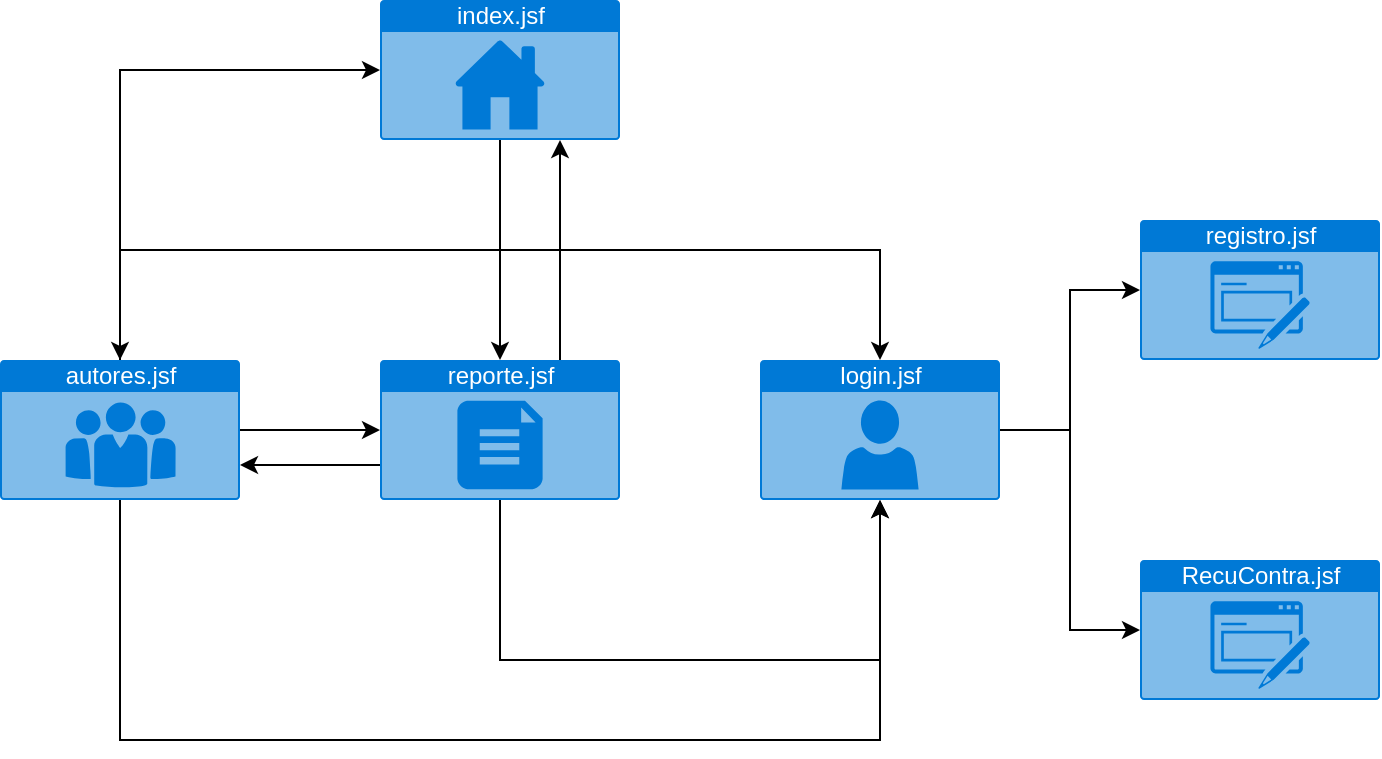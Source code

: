 <mxfile version="14.5.4" type="github">
  <diagram id="slKkDAH2nA_gxa5EpRuj" name="invitado">
    <mxGraphModel dx="866" dy="522" grid="1" gridSize="10" guides="1" tooltips="1" connect="1" arrows="1" fold="1" page="1" pageScale="1" pageWidth="827" pageHeight="1169" math="0" shadow="0">
      <root>
        <mxCell id="0" />
        <mxCell id="1" parent="0" />
        <mxCell id="r5AlwJAiXxnHD5-CUrwC-1" style="edgeStyle=orthogonalEdgeStyle;rounded=0;orthogonalLoop=1;jettySize=auto;html=1;exitX=0.5;exitY=1;exitDx=0;exitDy=0;exitPerimeter=0;entryX=0.5;entryY=0;entryDx=0;entryDy=0;entryPerimeter=0;" parent="1" source="r5AlwJAiXxnHD5-CUrwC-4" target="r5AlwJAiXxnHD5-CUrwC-13" edge="1">
          <mxGeometry relative="1" as="geometry" />
        </mxCell>
        <mxCell id="r5AlwJAiXxnHD5-CUrwC-2" style="edgeStyle=orthogonalEdgeStyle;rounded=0;orthogonalLoop=1;jettySize=auto;html=1;exitX=0.5;exitY=1;exitDx=0;exitDy=0;exitPerimeter=0;" parent="1" source="r5AlwJAiXxnHD5-CUrwC-4" target="r5AlwJAiXxnHD5-CUrwC-9" edge="1">
          <mxGeometry relative="1" as="geometry" />
        </mxCell>
        <mxCell id="r5AlwJAiXxnHD5-CUrwC-3" style="edgeStyle=orthogonalEdgeStyle;rounded=0;orthogonalLoop=1;jettySize=auto;html=1;exitX=0.5;exitY=1;exitDx=0;exitDy=0;exitPerimeter=0;" parent="1" source="r5AlwJAiXxnHD5-CUrwC-4" target="r5AlwJAiXxnHD5-CUrwC-5" edge="1">
          <mxGeometry relative="1" as="geometry" />
        </mxCell>
        <mxCell id="r5AlwJAiXxnHD5-CUrwC-4" value="index.jsf" style="html=1;strokeColor=none;fillColor=#0079D6;labelPosition=center;verticalLabelPosition=middle;verticalAlign=top;align=center;fontSize=12;outlineConnect=0;spacingTop=-6;fontColor=#FFFFFF;shape=mxgraph.sitemap.home;" parent="1" vertex="1">
          <mxGeometry x="250" y="60" width="120" height="70" as="geometry" />
        </mxCell>
        <mxCell id="ZIqaS8-U01cKpPwVh8nm-5" style="edgeStyle=orthogonalEdgeStyle;rounded=0;orthogonalLoop=1;jettySize=auto;html=1;entryX=0;entryY=0.5;entryDx=0;entryDy=0;entryPerimeter=0;" edge="1" parent="1" source="r5AlwJAiXxnHD5-CUrwC-5" target="ZIqaS8-U01cKpPwVh8nm-2">
          <mxGeometry relative="1" as="geometry" />
        </mxCell>
        <mxCell id="ZIqaS8-U01cKpPwVh8nm-6" style="edgeStyle=orthogonalEdgeStyle;rounded=0;orthogonalLoop=1;jettySize=auto;html=1;exitX=1;exitY=0.5;exitDx=0;exitDy=0;exitPerimeter=0;entryX=0;entryY=0.5;entryDx=0;entryDy=0;entryPerimeter=0;" edge="1" parent="1" source="r5AlwJAiXxnHD5-CUrwC-5" target="ZIqaS8-U01cKpPwVh8nm-4">
          <mxGeometry relative="1" as="geometry">
            <mxPoint x="600" y="380" as="targetPoint" />
          </mxGeometry>
        </mxCell>
        <mxCell id="r5AlwJAiXxnHD5-CUrwC-5" value="login.jsf&lt;br&gt;" style="html=1;strokeColor=none;fillColor=#0079D6;labelPosition=center;verticalLabelPosition=middle;verticalAlign=top;align=center;fontSize=12;outlineConnect=0;spacingTop=-6;fontColor=#FFFFFF;shape=mxgraph.sitemap.profile;" parent="1" vertex="1">
          <mxGeometry x="440" y="240" width="120" height="70" as="geometry" />
        </mxCell>
        <mxCell id="r5AlwJAiXxnHD5-CUrwC-6" style="edgeStyle=orthogonalEdgeStyle;rounded=0;orthogonalLoop=1;jettySize=auto;html=1;exitX=0.5;exitY=1;exitDx=0;exitDy=0;exitPerimeter=0;" parent="1" source="r5AlwJAiXxnHD5-CUrwC-9" edge="1">
          <mxGeometry relative="1" as="geometry">
            <mxPoint x="500" y="310" as="targetPoint" />
            <Array as="points">
              <mxPoint x="310" y="390" />
              <mxPoint x="500" y="390" />
            </Array>
          </mxGeometry>
        </mxCell>
        <mxCell id="r5AlwJAiXxnHD5-CUrwC-7" style="edgeStyle=orthogonalEdgeStyle;rounded=0;orthogonalLoop=1;jettySize=auto;html=1;exitX=0;exitY=0.75;exitDx=0;exitDy=0;exitPerimeter=0;entryX=1;entryY=0.75;entryDx=0;entryDy=0;entryPerimeter=0;" parent="1" source="r5AlwJAiXxnHD5-CUrwC-9" target="r5AlwJAiXxnHD5-CUrwC-13" edge="1">
          <mxGeometry relative="1" as="geometry" />
        </mxCell>
        <mxCell id="r5AlwJAiXxnHD5-CUrwC-8" style="edgeStyle=orthogonalEdgeStyle;rounded=0;orthogonalLoop=1;jettySize=auto;html=1;exitX=0.75;exitY=0;exitDx=0;exitDy=0;exitPerimeter=0;entryX=0.75;entryY=1;entryDx=0;entryDy=0;entryPerimeter=0;" parent="1" source="r5AlwJAiXxnHD5-CUrwC-9" target="r5AlwJAiXxnHD5-CUrwC-4" edge="1">
          <mxGeometry relative="1" as="geometry" />
        </mxCell>
        <mxCell id="r5AlwJAiXxnHD5-CUrwC-9" value="reporte.jsf" style="html=1;strokeColor=none;fillColor=#0079D6;labelPosition=center;verticalLabelPosition=middle;verticalAlign=top;align=center;fontSize=12;outlineConnect=0;spacingTop=-6;fontColor=#FFFFFF;shape=mxgraph.sitemap.document;" parent="1" vertex="1">
          <mxGeometry x="250" y="240" width="120" height="70" as="geometry" />
        </mxCell>
        <mxCell id="r5AlwJAiXxnHD5-CUrwC-10" style="edgeStyle=orthogonalEdgeStyle;rounded=0;orthogonalLoop=1;jettySize=auto;html=1;exitX=0.5;exitY=1;exitDx=0;exitDy=0;exitPerimeter=0;entryX=0.5;entryY=1;entryDx=0;entryDy=0;entryPerimeter=0;" parent="1" source="r5AlwJAiXxnHD5-CUrwC-13" target="r5AlwJAiXxnHD5-CUrwC-5" edge="1">
          <mxGeometry relative="1" as="geometry">
            <Array as="points">
              <mxPoint x="120" y="430" />
              <mxPoint x="500" y="430" />
            </Array>
          </mxGeometry>
        </mxCell>
        <mxCell id="r5AlwJAiXxnHD5-CUrwC-11" style="edgeStyle=orthogonalEdgeStyle;rounded=0;orthogonalLoop=1;jettySize=auto;html=1;exitX=1;exitY=0.5;exitDx=0;exitDy=0;exitPerimeter=0;entryX=0;entryY=0.5;entryDx=0;entryDy=0;entryPerimeter=0;" parent="1" source="r5AlwJAiXxnHD5-CUrwC-13" target="r5AlwJAiXxnHD5-CUrwC-9" edge="1">
          <mxGeometry relative="1" as="geometry" />
        </mxCell>
        <mxCell id="r5AlwJAiXxnHD5-CUrwC-12" style="edgeStyle=orthogonalEdgeStyle;rounded=0;orthogonalLoop=1;jettySize=auto;html=1;exitX=0.5;exitY=0;exitDx=0;exitDy=0;exitPerimeter=0;entryX=0;entryY=0.5;entryDx=0;entryDy=0;entryPerimeter=0;" parent="1" source="r5AlwJAiXxnHD5-CUrwC-13" target="r5AlwJAiXxnHD5-CUrwC-4" edge="1">
          <mxGeometry relative="1" as="geometry" />
        </mxCell>
        <mxCell id="r5AlwJAiXxnHD5-CUrwC-13" value="autores.jsf" style="html=1;strokeColor=none;fillColor=#0079D6;labelPosition=center;verticalLabelPosition=middle;verticalAlign=top;align=center;fontSize=12;outlineConnect=0;spacingTop=-6;fontColor=#FFFFFF;shape=mxgraph.sitemap.about_us;" parent="1" vertex="1">
          <mxGeometry x="60" y="240" width="120" height="70" as="geometry" />
        </mxCell>
        <mxCell id="ZIqaS8-U01cKpPwVh8nm-2" value="registro.jsf" style="html=1;strokeColor=none;fillColor=#0079D6;labelPosition=center;verticalLabelPosition=middle;verticalAlign=top;align=center;fontSize=12;outlineConnect=0;spacingTop=-6;fontColor=#FFFFFF;shape=mxgraph.sitemap.form;" vertex="1" parent="1">
          <mxGeometry x="630" y="170" width="120" height="70" as="geometry" />
        </mxCell>
        <mxCell id="ZIqaS8-U01cKpPwVh8nm-4" value="RecuContra.jsf" style="html=1;strokeColor=none;fillColor=#0079D6;labelPosition=center;verticalLabelPosition=middle;verticalAlign=top;align=center;fontSize=12;outlineConnect=0;spacingTop=-6;fontColor=#FFFFFF;shape=mxgraph.sitemap.form;" vertex="1" parent="1">
          <mxGeometry x="630" y="340" width="120" height="70" as="geometry" />
        </mxCell>
      </root>
    </mxGraphModel>
  </diagram>
</mxfile>
